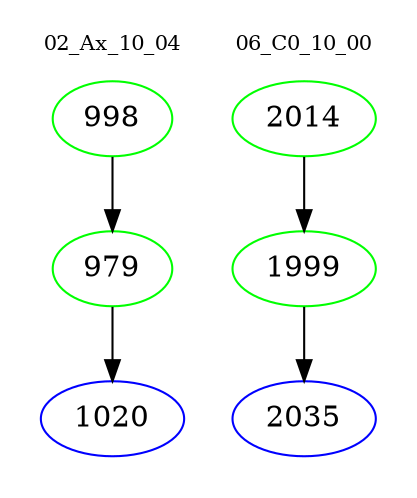 digraph{
subgraph cluster_0 {
color = white
label = "02_Ax_10_04";
fontsize=10;
T0_998 [label="998", color="green"]
T0_998 -> T0_979 [color="black"]
T0_979 [label="979", color="green"]
T0_979 -> T0_1020 [color="black"]
T0_1020 [label="1020", color="blue"]
}
subgraph cluster_1 {
color = white
label = "06_C0_10_00";
fontsize=10;
T1_2014 [label="2014", color="green"]
T1_2014 -> T1_1999 [color="black"]
T1_1999 [label="1999", color="green"]
T1_1999 -> T1_2035 [color="black"]
T1_2035 [label="2035", color="blue"]
}
}
